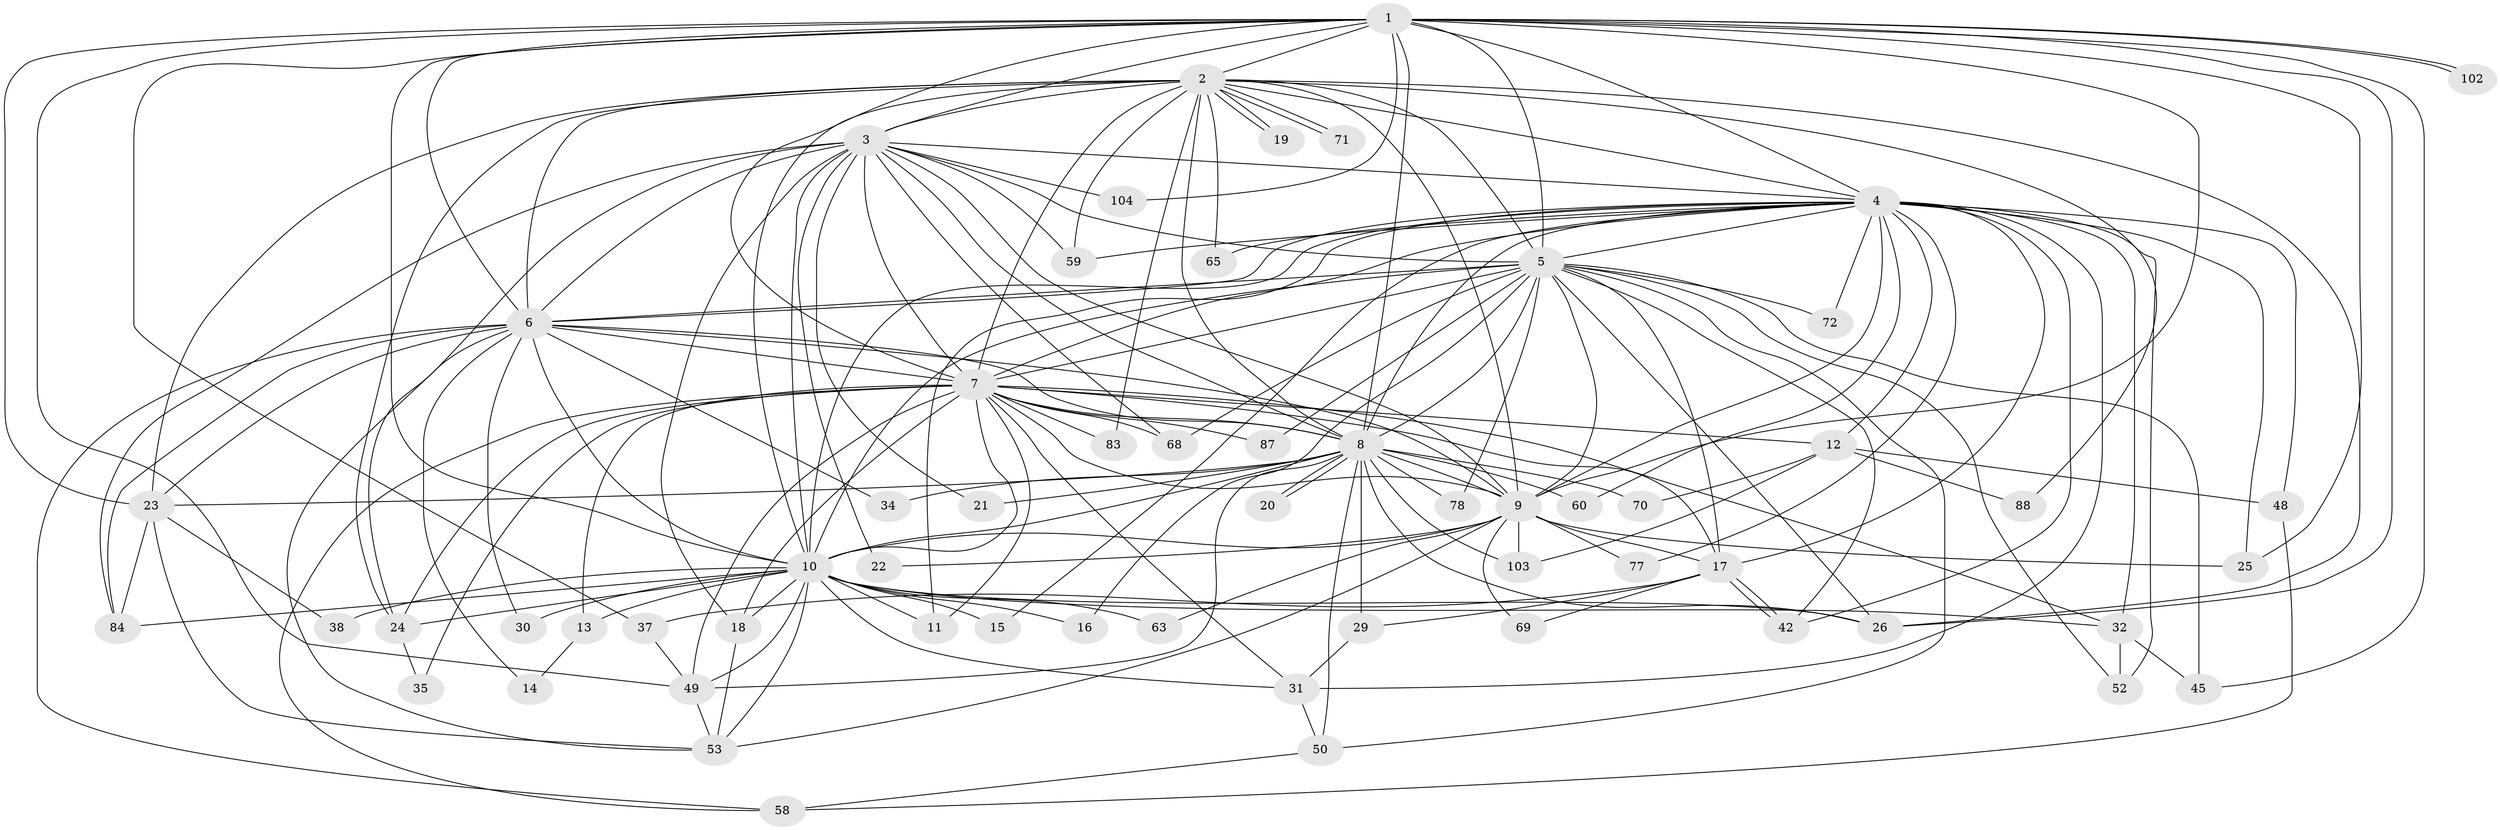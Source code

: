 // original degree distribution, {21: 0.024793388429752067, 24: 0.008264462809917356, 27: 0.01652892561983471, 18: 0.008264462809917356, 26: 0.008264462809917356, 25: 0.008264462809917356, 22: 0.008264462809917356, 3: 0.2396694214876033, 5: 0.05785123966942149, 4: 0.08264462809917356, 2: 0.5206611570247934, 8: 0.008264462809917356, 6: 0.008264462809917356}
// Generated by graph-tools (version 1.1) at 2025/17/03/04/25 18:17:29]
// undirected, 60 vertices, 179 edges
graph export_dot {
graph [start="1"]
  node [color=gray90,style=filled];
  1;
  2 [super="+54+28+46+75+111+112"];
  3 [super="+57"];
  4;
  5 [super="+80"];
  6;
  7 [super="+47+90+36+41+106+110+39+56"];
  8;
  9 [super="+66"];
  10;
  11;
  12 [super="+43"];
  13;
  14;
  15;
  16;
  17 [super="+40+64"];
  18;
  19;
  20;
  21;
  22;
  23 [super="+27"];
  24 [super="+44+86"];
  25 [super="+76"];
  26 [super="+61"];
  29;
  30;
  31 [super="+113+107+119+79"];
  32 [super="+33"];
  34;
  35;
  37;
  38;
  42 [super="+108+81"];
  45 [super="+95"];
  48 [super="+99"];
  49 [super="+115+62"];
  50;
  52 [super="+85"];
  53 [super="+73+67"];
  58 [super="+74"];
  59;
  60;
  63;
  65;
  68;
  69;
  70;
  71;
  72;
  77;
  78;
  83 [super="+94"];
  84 [super="+92"];
  87;
  88;
  102;
  103 [super="+120"];
  104;
  1 -- 2 [weight=2];
  1 -- 3 [weight=2];
  1 -- 4;
  1 -- 5;
  1 -- 6;
  1 -- 7;
  1 -- 8;
  1 -- 9 [weight=2];
  1 -- 10;
  1 -- 23;
  1 -- 25;
  1 -- 26;
  1 -- 37;
  1 -- 45;
  1 -- 49;
  1 -- 102;
  1 -- 102;
  1 -- 104;
  2 -- 3 [weight=2];
  2 -- 4;
  2 -- 5;
  2 -- 6;
  2 -- 7 [weight=3];
  2 -- 8 [weight=3];
  2 -- 9 [weight=3];
  2 -- 10 [weight=3];
  2 -- 19;
  2 -- 19;
  2 -- 65;
  2 -- 71;
  2 -- 71;
  2 -- 88;
  2 -- 59;
  2 -- 83;
  2 -- 26;
  2 -- 24;
  2 -- 23;
  3 -- 4;
  3 -- 5;
  3 -- 6;
  3 -- 7 [weight=3];
  3 -- 8;
  3 -- 9;
  3 -- 10;
  3 -- 18;
  3 -- 21;
  3 -- 22;
  3 -- 59;
  3 -- 68;
  3 -- 104;
  3 -- 24;
  3 -- 84;
  4 -- 5;
  4 -- 6;
  4 -- 7;
  4 -- 8;
  4 -- 9;
  4 -- 10;
  4 -- 11;
  4 -- 12 [weight=2];
  4 -- 15;
  4 -- 17 [weight=2];
  4 -- 32;
  4 -- 48;
  4 -- 52;
  4 -- 59;
  4 -- 60;
  4 -- 65;
  4 -- 72;
  4 -- 77;
  4 -- 42;
  4 -- 31 [weight=2];
  4 -- 25;
  5 -- 6 [weight=2];
  5 -- 7 [weight=2];
  5 -- 8;
  5 -- 9;
  5 -- 10;
  5 -- 16;
  5 -- 45;
  5 -- 50;
  5 -- 52;
  5 -- 72;
  5 -- 78;
  5 -- 87;
  5 -- 26;
  5 -- 42;
  5 -- 68;
  5 -- 17;
  6 -- 7 [weight=2];
  6 -- 8;
  6 -- 9;
  6 -- 10;
  6 -- 14;
  6 -- 23;
  6 -- 30;
  6 -- 34;
  6 -- 53;
  6 -- 58;
  6 -- 84;
  7 -- 8 [weight=2];
  7 -- 9 [weight=3];
  7 -- 10 [weight=2];
  7 -- 12;
  7 -- 13 [weight=2];
  7 -- 24;
  7 -- 31;
  7 -- 35;
  7 -- 68;
  7 -- 32 [weight=2];
  7 -- 83 [weight=2];
  7 -- 11;
  7 -- 18;
  7 -- 58;
  7 -- 49;
  7 -- 87;
  7 -- 17;
  8 -- 9;
  8 -- 10;
  8 -- 20;
  8 -- 20;
  8 -- 21;
  8 -- 29;
  8 -- 34;
  8 -- 50;
  8 -- 60;
  8 -- 70;
  8 -- 78;
  8 -- 103;
  8 -- 49;
  8 -- 26;
  8 -- 23;
  9 -- 10;
  9 -- 17;
  9 -- 22;
  9 -- 25;
  9 -- 63;
  9 -- 69;
  9 -- 77;
  9 -- 103;
  9 -- 53;
  10 -- 11;
  10 -- 13;
  10 -- 15;
  10 -- 16;
  10 -- 18;
  10 -- 24;
  10 -- 26;
  10 -- 30;
  10 -- 32;
  10 -- 38;
  10 -- 49;
  10 -- 53;
  10 -- 63;
  10 -- 84;
  10 -- 31;
  12 -- 70;
  12 -- 103;
  12 -- 48;
  12 -- 88;
  13 -- 14;
  17 -- 29;
  17 -- 37;
  17 -- 42;
  17 -- 42;
  17 -- 69;
  18 -- 53;
  23 -- 84;
  23 -- 53;
  23 -- 38;
  24 -- 35;
  29 -- 31;
  31 -- 50;
  32 -- 45;
  32 -- 52;
  37 -- 49;
  48 -- 58;
  49 -- 53;
  50 -- 58;
}
